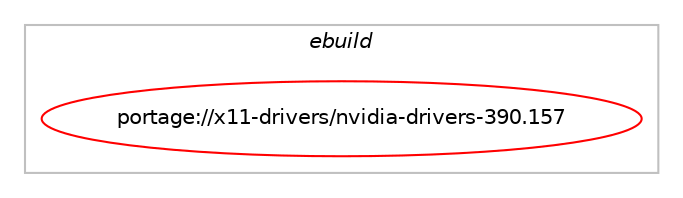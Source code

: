 digraph prolog {

# *************
# Graph options
# *************

newrank=true;
concentrate=true;
compound=true;
graph [rankdir=LR,fontname=Helvetica,fontsize=10,ranksep=1.5];#, ranksep=2.5, nodesep=0.2];
edge  [arrowhead=vee];
node  [fontname=Helvetica,fontsize=10];

# **********
# The ebuild
# **********

subgraph cluster_leftcol {
color=gray;
label=<<i>ebuild</i>>;
id [label="portage://x11-drivers/nvidia-drivers-390.157", color=red, width=4, href="../x11-drivers/nvidia-drivers-390.157.svg"];
}

# ****************
# The dependencies
# ****************

subgraph cluster_midcol {
color=gray;
label=<<i>dependencies</i>>;
subgraph cluster_compile {
fillcolor="#eeeeee";
style=filled;
label=<<i>compile</i>>;
# *** BEGIN UNKNOWN DEPENDENCY TYPE (TODO) ***
# id -> equal(use_conditional_group(positive,modules,portage://x11-drivers/nvidia-drivers-390.157,[package_dependency(portage://x11-drivers/nvidia-drivers-390.157,install,no,virtual,linux-sources,none,[,,],[],[])]))
# *** END UNKNOWN DEPENDENCY TYPE (TODO) ***

# *** BEGIN UNKNOWN DEPENDENCY TYPE (TODO) ***
# id -> equal(use_conditional_group(positive,persistenced,portage://x11-drivers/nvidia-drivers-390.157,[package_dependency(portage://x11-drivers/nvidia-drivers-390.157,install,no,acct-user,nvpd,none,[,,],[],[]),package_dependency(portage://x11-drivers/nvidia-drivers-390.157,install,no,net-libs,libtirpc,none,[,,],any_same_slot,[])]))
# *** END UNKNOWN DEPENDENCY TYPE (TODO) ***

# *** BEGIN UNKNOWN DEPENDENCY TYPE (TODO) ***
# id -> equal(use_conditional_group(positive,static-libs,portage://x11-drivers/nvidia-drivers-390.157,[package_dependency(portage://x11-drivers/nvidia-drivers-390.157,install,no,x11-base,xorg-proto,none,[,,],[],[]),package_dependency(portage://x11-drivers/nvidia-drivers-390.157,install,no,x11-libs,libX11,none,[,,],[],[]),package_dependency(portage://x11-drivers/nvidia-drivers-390.157,install,no,x11-libs,libXext,none,[,,],[],[])]))
# *** END UNKNOWN DEPENDENCY TYPE (TODO) ***

# *** BEGIN UNKNOWN DEPENDENCY TYPE (TODO) ***
# id -> equal(use_conditional_group(positive,tools,portage://x11-drivers/nvidia-drivers-390.157,[package_dependency(portage://x11-drivers/nvidia-drivers-390.157,install,no,app-accessibility,at-spi2-core,greaterequal,[2.46,,,2.46],[slot(2)],[]),package_dependency(portage://x11-drivers/nvidia-drivers-390.157,install,no,dev-libs,glib,none,[,,],[slot(2)],[]),package_dependency(portage://x11-drivers/nvidia-drivers-390.157,install,no,dev-libs,jansson,none,[,,],any_same_slot,[]),package_dependency(portage://x11-drivers/nvidia-drivers-390.157,install,no,media-libs,harfbuzz,none,[,,],any_same_slot,[]),package_dependency(portage://x11-drivers/nvidia-drivers-390.157,install,no,x11-libs,cairo,none,[,,],[],[]),package_dependency(portage://x11-drivers/nvidia-drivers-390.157,install,no,x11-libs,gdk-pixbuf,none,[,,],[slot(2)],[]),package_dependency(portage://x11-drivers/nvidia-drivers-390.157,install,no,x11-libs,gtk+,none,[,,],[slot(3)],[use(enable(X),none)]),package_dependency(portage://x11-drivers/nvidia-drivers-390.157,install,no,x11-libs,libX11,none,[,,],[],[]),package_dependency(portage://x11-drivers/nvidia-drivers-390.157,install,no,x11-libs,libXext,none,[,,],[],[]),package_dependency(portage://x11-drivers/nvidia-drivers-390.157,install,no,x11-libs,libXxf86vm,none,[,,],[],[]),package_dependency(portage://x11-drivers/nvidia-drivers-390.157,install,no,x11-libs,pango,none,[,,],[],[])]))
# *** END UNKNOWN DEPENDENCY TYPE (TODO) ***

# *** BEGIN UNKNOWN DEPENDENCY TYPE (TODO) ***
# id -> equal(use_conditional_group(positive,tools,portage://x11-drivers/nvidia-drivers-390.157,[package_dependency(portage://x11-drivers/nvidia-drivers-390.157,install,no,media-libs,libglvnd,none,[,,],[],[]),package_dependency(portage://x11-drivers/nvidia-drivers-390.157,install,no,sys-apps,dbus,none,[,,],[],[]),package_dependency(portage://x11-drivers/nvidia-drivers-390.157,install,no,x11-base,xorg-proto,none,[,,],[],[]),package_dependency(portage://x11-drivers/nvidia-drivers-390.157,install,no,x11-libs,libXrandr,none,[,,],[],[]),package_dependency(portage://x11-drivers/nvidia-drivers-390.157,install,no,x11-libs,libXv,none,[,,],[],[]),package_dependency(portage://x11-drivers/nvidia-drivers-390.157,install,no,x11-libs,libvdpau,none,[,,],[],[])]))
# *** END UNKNOWN DEPENDENCY TYPE (TODO) ***

# *** BEGIN UNKNOWN DEPENDENCY TYPE (TODO) ***
# id -> equal(package_dependency(portage://x11-drivers/nvidia-drivers-390.157,install,no,acct-group,video,none,[,,],[],[]))
# *** END UNKNOWN DEPENDENCY TYPE (TODO) ***

}
subgraph cluster_compileandrun {
fillcolor="#eeeeee";
style=filled;
label=<<i>compile and run</i>>;
}
subgraph cluster_run {
fillcolor="#eeeeee";
style=filled;
label=<<i>run</i>>;
# *** BEGIN UNKNOWN DEPENDENCY TYPE (TODO) ***
# id -> equal(use_conditional_group(positive,X,portage://x11-drivers/nvidia-drivers-390.157,[package_dependency(portage://x11-drivers/nvidia-drivers-390.157,run,no,media-libs,libglvnd,none,[,,],[],[use(enable(X),none),use(optenable(abi_x86_32),negative)]),package_dependency(portage://x11-drivers/nvidia-drivers-390.157,run,no,x11-libs,libX11,none,[,,],[],[use(optenable(abi_x86_32),negative)]),package_dependency(portage://x11-drivers/nvidia-drivers-390.157,run,no,x11-libs,libXext,none,[,,],[],[use(optenable(abi_x86_32),negative)])]))
# *** END UNKNOWN DEPENDENCY TYPE (TODO) ***

# *** BEGIN UNKNOWN DEPENDENCY TYPE (TODO) ***
# id -> equal(use_conditional_group(positive,modules,portage://x11-drivers/nvidia-drivers-390.157,[package_dependency(portage://x11-drivers/nvidia-drivers-390.157,run,no,sys-apps,kmod,none,[,,],[],[use(enable(tools),none)]),use_conditional_group(positive,dist-kernel,portage://x11-drivers/nvidia-drivers-390.157,[package_dependency(portage://x11-drivers/nvidia-drivers-390.157,run,no,virtual,dist-kernel,none,[,,],any_same_slot,[])])]))
# *** END UNKNOWN DEPENDENCY TYPE (TODO) ***

# *** BEGIN UNKNOWN DEPENDENCY TYPE (TODO) ***
# id -> equal(use_conditional_group(positive,persistenced,portage://x11-drivers/nvidia-drivers-390.157,[package_dependency(portage://x11-drivers/nvidia-drivers-390.157,run,no,acct-user,nvpd,none,[,,],[],[]),package_dependency(portage://x11-drivers/nvidia-drivers-390.157,run,no,net-libs,libtirpc,none,[,,],any_same_slot,[])]))
# *** END UNKNOWN DEPENDENCY TYPE (TODO) ***

# *** BEGIN UNKNOWN DEPENDENCY TYPE (TODO) ***
# id -> equal(use_conditional_group(positive,tools,portage://x11-drivers/nvidia-drivers-390.157,[package_dependency(portage://x11-drivers/nvidia-drivers-390.157,run,no,app-accessibility,at-spi2-core,greaterequal,[2.46,,,2.46],[slot(2)],[]),package_dependency(portage://x11-drivers/nvidia-drivers-390.157,run,no,dev-libs,glib,none,[,,],[slot(2)],[]),package_dependency(portage://x11-drivers/nvidia-drivers-390.157,run,no,dev-libs,jansson,none,[,,],any_same_slot,[]),package_dependency(portage://x11-drivers/nvidia-drivers-390.157,run,no,media-libs,harfbuzz,none,[,,],any_same_slot,[]),package_dependency(portage://x11-drivers/nvidia-drivers-390.157,run,no,x11-libs,cairo,none,[,,],[],[]),package_dependency(portage://x11-drivers/nvidia-drivers-390.157,run,no,x11-libs,gdk-pixbuf,none,[,,],[slot(2)],[]),package_dependency(portage://x11-drivers/nvidia-drivers-390.157,run,no,x11-libs,gtk+,none,[,,],[slot(3)],[use(enable(X),none)]),package_dependency(portage://x11-drivers/nvidia-drivers-390.157,run,no,x11-libs,libX11,none,[,,],[],[]),package_dependency(portage://x11-drivers/nvidia-drivers-390.157,run,no,x11-libs,libXext,none,[,,],[],[]),package_dependency(portage://x11-drivers/nvidia-drivers-390.157,run,no,x11-libs,libXxf86vm,none,[,,],[],[]),package_dependency(portage://x11-drivers/nvidia-drivers-390.157,run,no,x11-libs,pango,none,[,,],[],[])]))
# *** END UNKNOWN DEPENDENCY TYPE (TODO) ***

# *** BEGIN UNKNOWN DEPENDENCY TYPE (TODO) ***
# id -> equal(package_dependency(portage://x11-drivers/nvidia-drivers-390.157,run,no,acct-group,video,none,[,,],[],[]))
# *** END UNKNOWN DEPENDENCY TYPE (TODO) ***

# *** BEGIN UNKNOWN DEPENDENCY TYPE (TODO) ***
# id -> equal(package_dependency(portage://x11-drivers/nvidia-drivers-390.157,run,no,sys-libs,glibc,none,[,,],[],[]))
# *** END UNKNOWN DEPENDENCY TYPE (TODO) ***

}
}

# **************
# The candidates
# **************

subgraph cluster_choices {
rank=same;
color=gray;
label=<<i>candidates</i>>;

}

}
